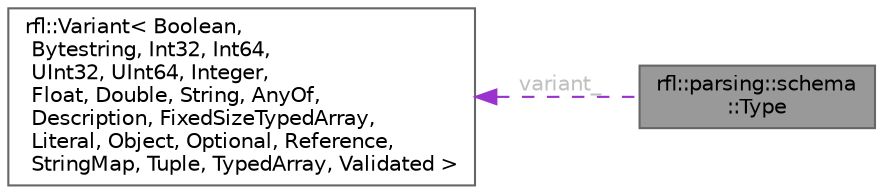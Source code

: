 digraph "rfl::parsing::schema::Type"
{
 // LATEX_PDF_SIZE
  bgcolor="transparent";
  edge [fontname=Helvetica,fontsize=10,labelfontname=Helvetica,labelfontsize=10];
  node [fontname=Helvetica,fontsize=10,shape=box,height=0.2,width=0.4];
  rankdir="LR";
  Node1 [id="Node000001",label="rfl::parsing::schema\l::Type",height=0.2,width=0.4,color="gray40", fillcolor="grey60", style="filled", fontcolor="black",tooltip=" "];
  Node2 -> Node1 [id="edge1_Node000001_Node000002",dir="back",color="darkorchid3",style="dashed",tooltip=" ",label=" variant_",fontcolor="grey" ];
  Node2 [id="Node000002",label="rfl::Variant\< Boolean,\l Bytestring, Int32, Int64,\l UInt32, UInt64, Integer,\l Float, Double, String, AnyOf,\l Description, FixedSizeTypedArray,\l Literal, Object, Optional, Reference,\l StringMap, Tuple, TypedArray, Validated \>",height=0.2,width=0.4,color="gray40", fillcolor="white", style="filled",URL="$classrfl_1_1_variant.html",tooltip=" "];
}
